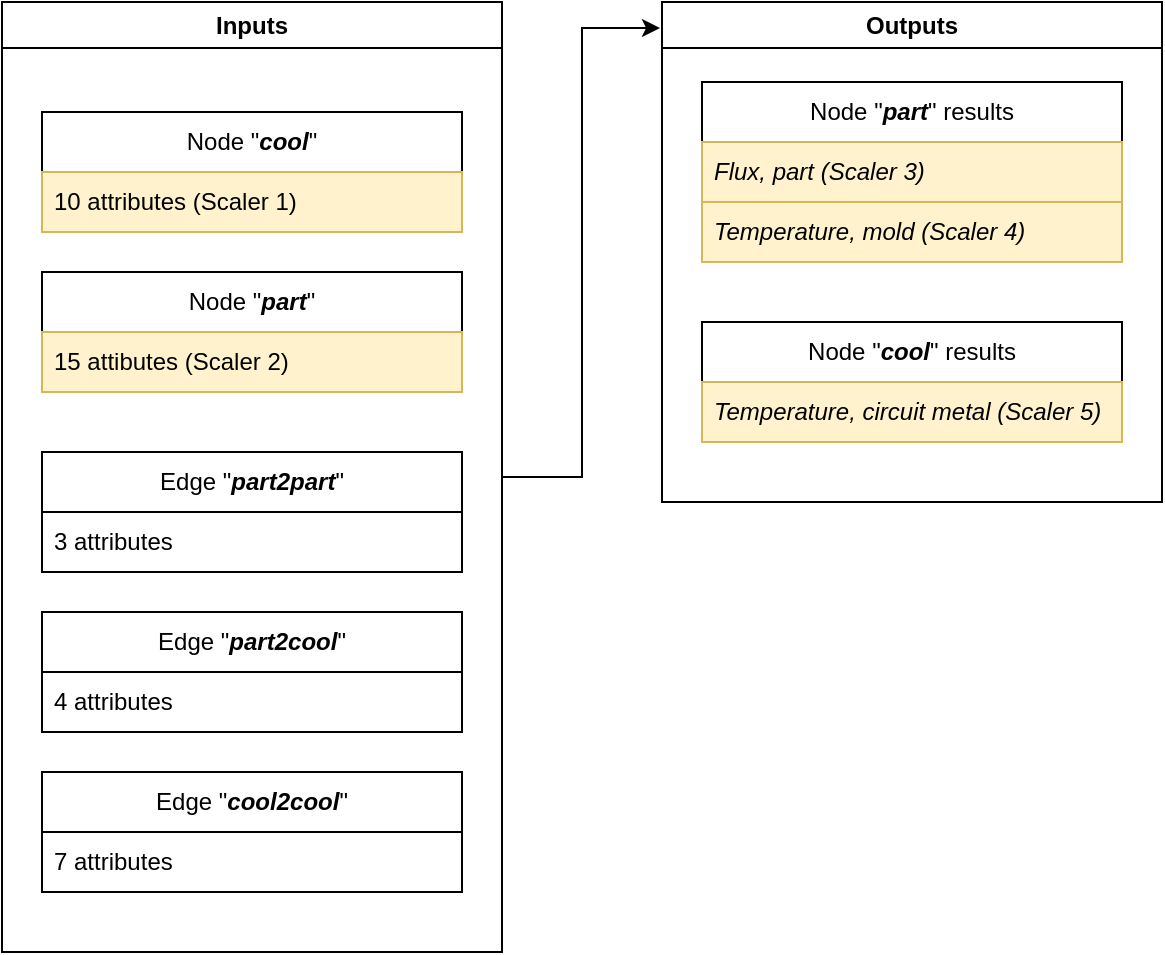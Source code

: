 <mxfile version="26.2.14">
  <diagram name="Page-1" id="vS32kkkSLVe_C8sDWLGZ">
    <mxGraphModel dx="1418" dy="794" grid="1" gridSize="10" guides="1" tooltips="1" connect="1" arrows="1" fold="1" page="1" pageScale="1" pageWidth="850" pageHeight="1100" math="0" shadow="0">
      <root>
        <mxCell id="0" />
        <mxCell id="1" parent="0" />
        <mxCell id="wrX7tRwan2Duxi3YG75R-3" value="Node &quot;&lt;b&gt;&lt;i&gt;cool&lt;/i&gt;&lt;/b&gt;&quot;" style="swimlane;fontStyle=0;childLayout=stackLayout;horizontal=1;startSize=30;horizontalStack=0;resizeParent=1;resizeParentMax=0;resizeLast=0;collapsible=1;marginBottom=0;whiteSpace=wrap;html=1;" vertex="1" parent="1">
          <mxGeometry x="90" y="150" width="210" height="60" as="geometry">
            <mxRectangle x="100" y="260" width="60" height="30" as="alternateBounds" />
          </mxGeometry>
        </mxCell>
        <mxCell id="wrX7tRwan2Duxi3YG75R-4" value="10 attributes (Scaler 1)" style="text;strokeColor=#d6b656;fillColor=#fff2cc;align=left;verticalAlign=middle;spacingLeft=4;spacingRight=4;overflow=hidden;points=[[0,0.5],[1,0.5]];portConstraint=eastwest;rotatable=0;whiteSpace=wrap;html=1;" vertex="1" parent="wrX7tRwan2Duxi3YG75R-3">
          <mxGeometry y="30" width="210" height="30" as="geometry" />
        </mxCell>
        <mxCell id="wrX7tRwan2Duxi3YG75R-10" value="Node &quot;&lt;b&gt;&lt;i&gt;part&lt;/i&gt;&lt;/b&gt;&quot;" style="swimlane;fontStyle=0;childLayout=stackLayout;horizontal=1;startSize=30;horizontalStack=0;resizeParent=1;resizeParentMax=0;resizeLast=0;collapsible=1;marginBottom=0;whiteSpace=wrap;html=1;" vertex="1" parent="1">
          <mxGeometry x="90" y="230" width="210" height="60" as="geometry">
            <mxRectangle x="100" y="260" width="60" height="30" as="alternateBounds" />
          </mxGeometry>
        </mxCell>
        <mxCell id="wrX7tRwan2Duxi3YG75R-11" value="15 attibutes (Scaler 2)" style="text;strokeColor=#d6b656;fillColor=#fff2cc;align=left;verticalAlign=middle;spacingLeft=4;spacingRight=4;overflow=hidden;points=[[0,0.5],[1,0.5]];portConstraint=eastwest;rotatable=0;whiteSpace=wrap;html=1;" vertex="1" parent="wrX7tRwan2Duxi3YG75R-10">
          <mxGeometry y="30" width="210" height="30" as="geometry" />
        </mxCell>
        <mxCell id="wrX7tRwan2Duxi3YG75R-15" value="Edge &quot;&lt;b&gt;&lt;i&gt;part2part&lt;/i&gt;&lt;/b&gt;&quot;" style="swimlane;fontStyle=0;childLayout=stackLayout;horizontal=1;startSize=30;horizontalStack=0;resizeParent=1;resizeParentMax=0;resizeLast=0;collapsible=1;marginBottom=0;whiteSpace=wrap;html=1;" vertex="1" parent="1">
          <mxGeometry x="90" y="320" width="210" height="60" as="geometry">
            <mxRectangle x="100" y="260" width="60" height="30" as="alternateBounds" />
          </mxGeometry>
        </mxCell>
        <mxCell id="wrX7tRwan2Duxi3YG75R-16" value="3 attributes" style="text;strokeColor=none;fillColor=none;align=left;verticalAlign=middle;spacingLeft=4;spacingRight=4;overflow=hidden;points=[[0,0.5],[1,0.5]];portConstraint=eastwest;rotatable=0;whiteSpace=wrap;html=1;" vertex="1" parent="wrX7tRwan2Duxi3YG75R-15">
          <mxGeometry y="30" width="210" height="30" as="geometry" />
        </mxCell>
        <mxCell id="wrX7tRwan2Duxi3YG75R-21" value="Node &quot;&lt;b&gt;&lt;i&gt;cool&lt;/i&gt;&lt;/b&gt;&quot; results" style="swimlane;fontStyle=0;childLayout=stackLayout;horizontal=1;startSize=30;horizontalStack=0;resizeParent=1;resizeParentMax=0;resizeLast=0;collapsible=1;marginBottom=0;whiteSpace=wrap;html=1;" vertex="1" parent="1">
          <mxGeometry x="420" y="255" width="210" height="60" as="geometry">
            <mxRectangle x="100" y="260" width="60" height="30" as="alternateBounds" />
          </mxGeometry>
        </mxCell>
        <mxCell id="wrX7tRwan2Duxi3YG75R-22" value="&lt;i&gt;Temperature, circuit metal (Scaler 5)&lt;/i&gt;" style="text;strokeColor=#d6b656;fillColor=#fff2cc;align=left;verticalAlign=middle;spacingLeft=4;spacingRight=4;overflow=hidden;points=[[0,0.5],[1,0.5]];portConstraint=eastwest;rotatable=0;whiteSpace=wrap;html=1;" vertex="1" parent="wrX7tRwan2Duxi3YG75R-21">
          <mxGeometry y="30" width="210" height="30" as="geometry" />
        </mxCell>
        <mxCell id="wrX7tRwan2Duxi3YG75R-26" value="Node &quot;&lt;b&gt;&lt;i&gt;part&lt;/i&gt;&lt;/b&gt;&quot; results" style="swimlane;fontStyle=0;childLayout=stackLayout;horizontal=1;startSize=30;horizontalStack=0;resizeParent=1;resizeParentMax=0;resizeLast=0;collapsible=1;marginBottom=0;whiteSpace=wrap;html=1;" vertex="1" parent="1">
          <mxGeometry x="420" y="135" width="210" height="90" as="geometry">
            <mxRectangle x="100" y="260" width="60" height="30" as="alternateBounds" />
          </mxGeometry>
        </mxCell>
        <mxCell id="wrX7tRwan2Duxi3YG75R-27" value="&lt;i&gt;Flux, part (Scaler 3)&lt;/i&gt;" style="text;strokeColor=#d6b656;fillColor=#fff2cc;align=left;verticalAlign=middle;spacingLeft=4;spacingRight=4;overflow=hidden;points=[[0,0.5],[1,0.5]];portConstraint=eastwest;rotatable=0;whiteSpace=wrap;html=1;" vertex="1" parent="wrX7tRwan2Duxi3YG75R-26">
          <mxGeometry y="30" width="210" height="30" as="geometry" />
        </mxCell>
        <mxCell id="wrX7tRwan2Duxi3YG75R-28" value="&lt;i&gt;Temperature, mold (Scaler 4)&lt;/i&gt;" style="text;strokeColor=#d6b656;fillColor=#fff2cc;align=left;verticalAlign=middle;spacingLeft=4;spacingRight=4;overflow=hidden;points=[[0,0.5],[1,0.5]];portConstraint=eastwest;rotatable=0;whiteSpace=wrap;html=1;" vertex="1" parent="wrX7tRwan2Duxi3YG75R-26">
          <mxGeometry y="60" width="210" height="30" as="geometry" />
        </mxCell>
        <mxCell id="wrX7tRwan2Duxi3YG75R-31" value="Edge &quot;&lt;b&gt;&lt;i&gt;part2cool&lt;/i&gt;&lt;/b&gt;&quot;" style="swimlane;fontStyle=0;childLayout=stackLayout;horizontal=1;startSize=30;horizontalStack=0;resizeParent=1;resizeParentMax=0;resizeLast=0;collapsible=1;marginBottom=0;whiteSpace=wrap;html=1;" vertex="1" parent="1">
          <mxGeometry x="90" y="400" width="210" height="60" as="geometry">
            <mxRectangle x="100" y="260" width="60" height="30" as="alternateBounds" />
          </mxGeometry>
        </mxCell>
        <mxCell id="wrX7tRwan2Duxi3YG75R-32" value="4 attributes" style="text;strokeColor=none;fillColor=none;align=left;verticalAlign=middle;spacingLeft=4;spacingRight=4;overflow=hidden;points=[[0,0.5],[1,0.5]];portConstraint=eastwest;rotatable=0;whiteSpace=wrap;html=1;" vertex="1" parent="wrX7tRwan2Duxi3YG75R-31">
          <mxGeometry y="30" width="210" height="30" as="geometry" />
        </mxCell>
        <mxCell id="wrX7tRwan2Duxi3YG75R-33" value="Edge &quot;&lt;b&gt;&lt;i&gt;cool2cool&lt;/i&gt;&lt;/b&gt;&quot;" style="swimlane;fontStyle=0;childLayout=stackLayout;horizontal=1;startSize=30;horizontalStack=0;resizeParent=1;resizeParentMax=0;resizeLast=0;collapsible=1;marginBottom=0;whiteSpace=wrap;html=1;" vertex="1" parent="1">
          <mxGeometry x="90" y="480" width="210" height="60" as="geometry">
            <mxRectangle x="100" y="260" width="60" height="30" as="alternateBounds" />
          </mxGeometry>
        </mxCell>
        <mxCell id="wrX7tRwan2Duxi3YG75R-34" value="7 attributes" style="text;strokeColor=none;fillColor=none;align=left;verticalAlign=middle;spacingLeft=4;spacingRight=4;overflow=hidden;points=[[0,0.5],[1,0.5]];portConstraint=eastwest;rotatable=0;whiteSpace=wrap;html=1;" vertex="1" parent="wrX7tRwan2Duxi3YG75R-33">
          <mxGeometry y="30" width="210" height="30" as="geometry" />
        </mxCell>
        <mxCell id="wrX7tRwan2Duxi3YG75R-35" value="Inputs" style="swimlane;whiteSpace=wrap;html=1;" vertex="1" parent="1">
          <mxGeometry x="70" y="95" width="250" height="475" as="geometry" />
        </mxCell>
        <mxCell id="wrX7tRwan2Duxi3YG75R-36" value="Outputs" style="swimlane;whiteSpace=wrap;html=1;" vertex="1" parent="1">
          <mxGeometry x="400" y="95" width="250" height="250" as="geometry" />
        </mxCell>
        <mxCell id="wrX7tRwan2Duxi3YG75R-37" style="edgeStyle=orthogonalEdgeStyle;rounded=0;orthogonalLoop=1;jettySize=auto;html=1;entryX=-0.004;entryY=0.052;entryDx=0;entryDy=0;entryPerimeter=0;" edge="1" parent="1" source="wrX7tRwan2Duxi3YG75R-35" target="wrX7tRwan2Duxi3YG75R-36">
          <mxGeometry relative="1" as="geometry" />
        </mxCell>
      </root>
    </mxGraphModel>
  </diagram>
</mxfile>
